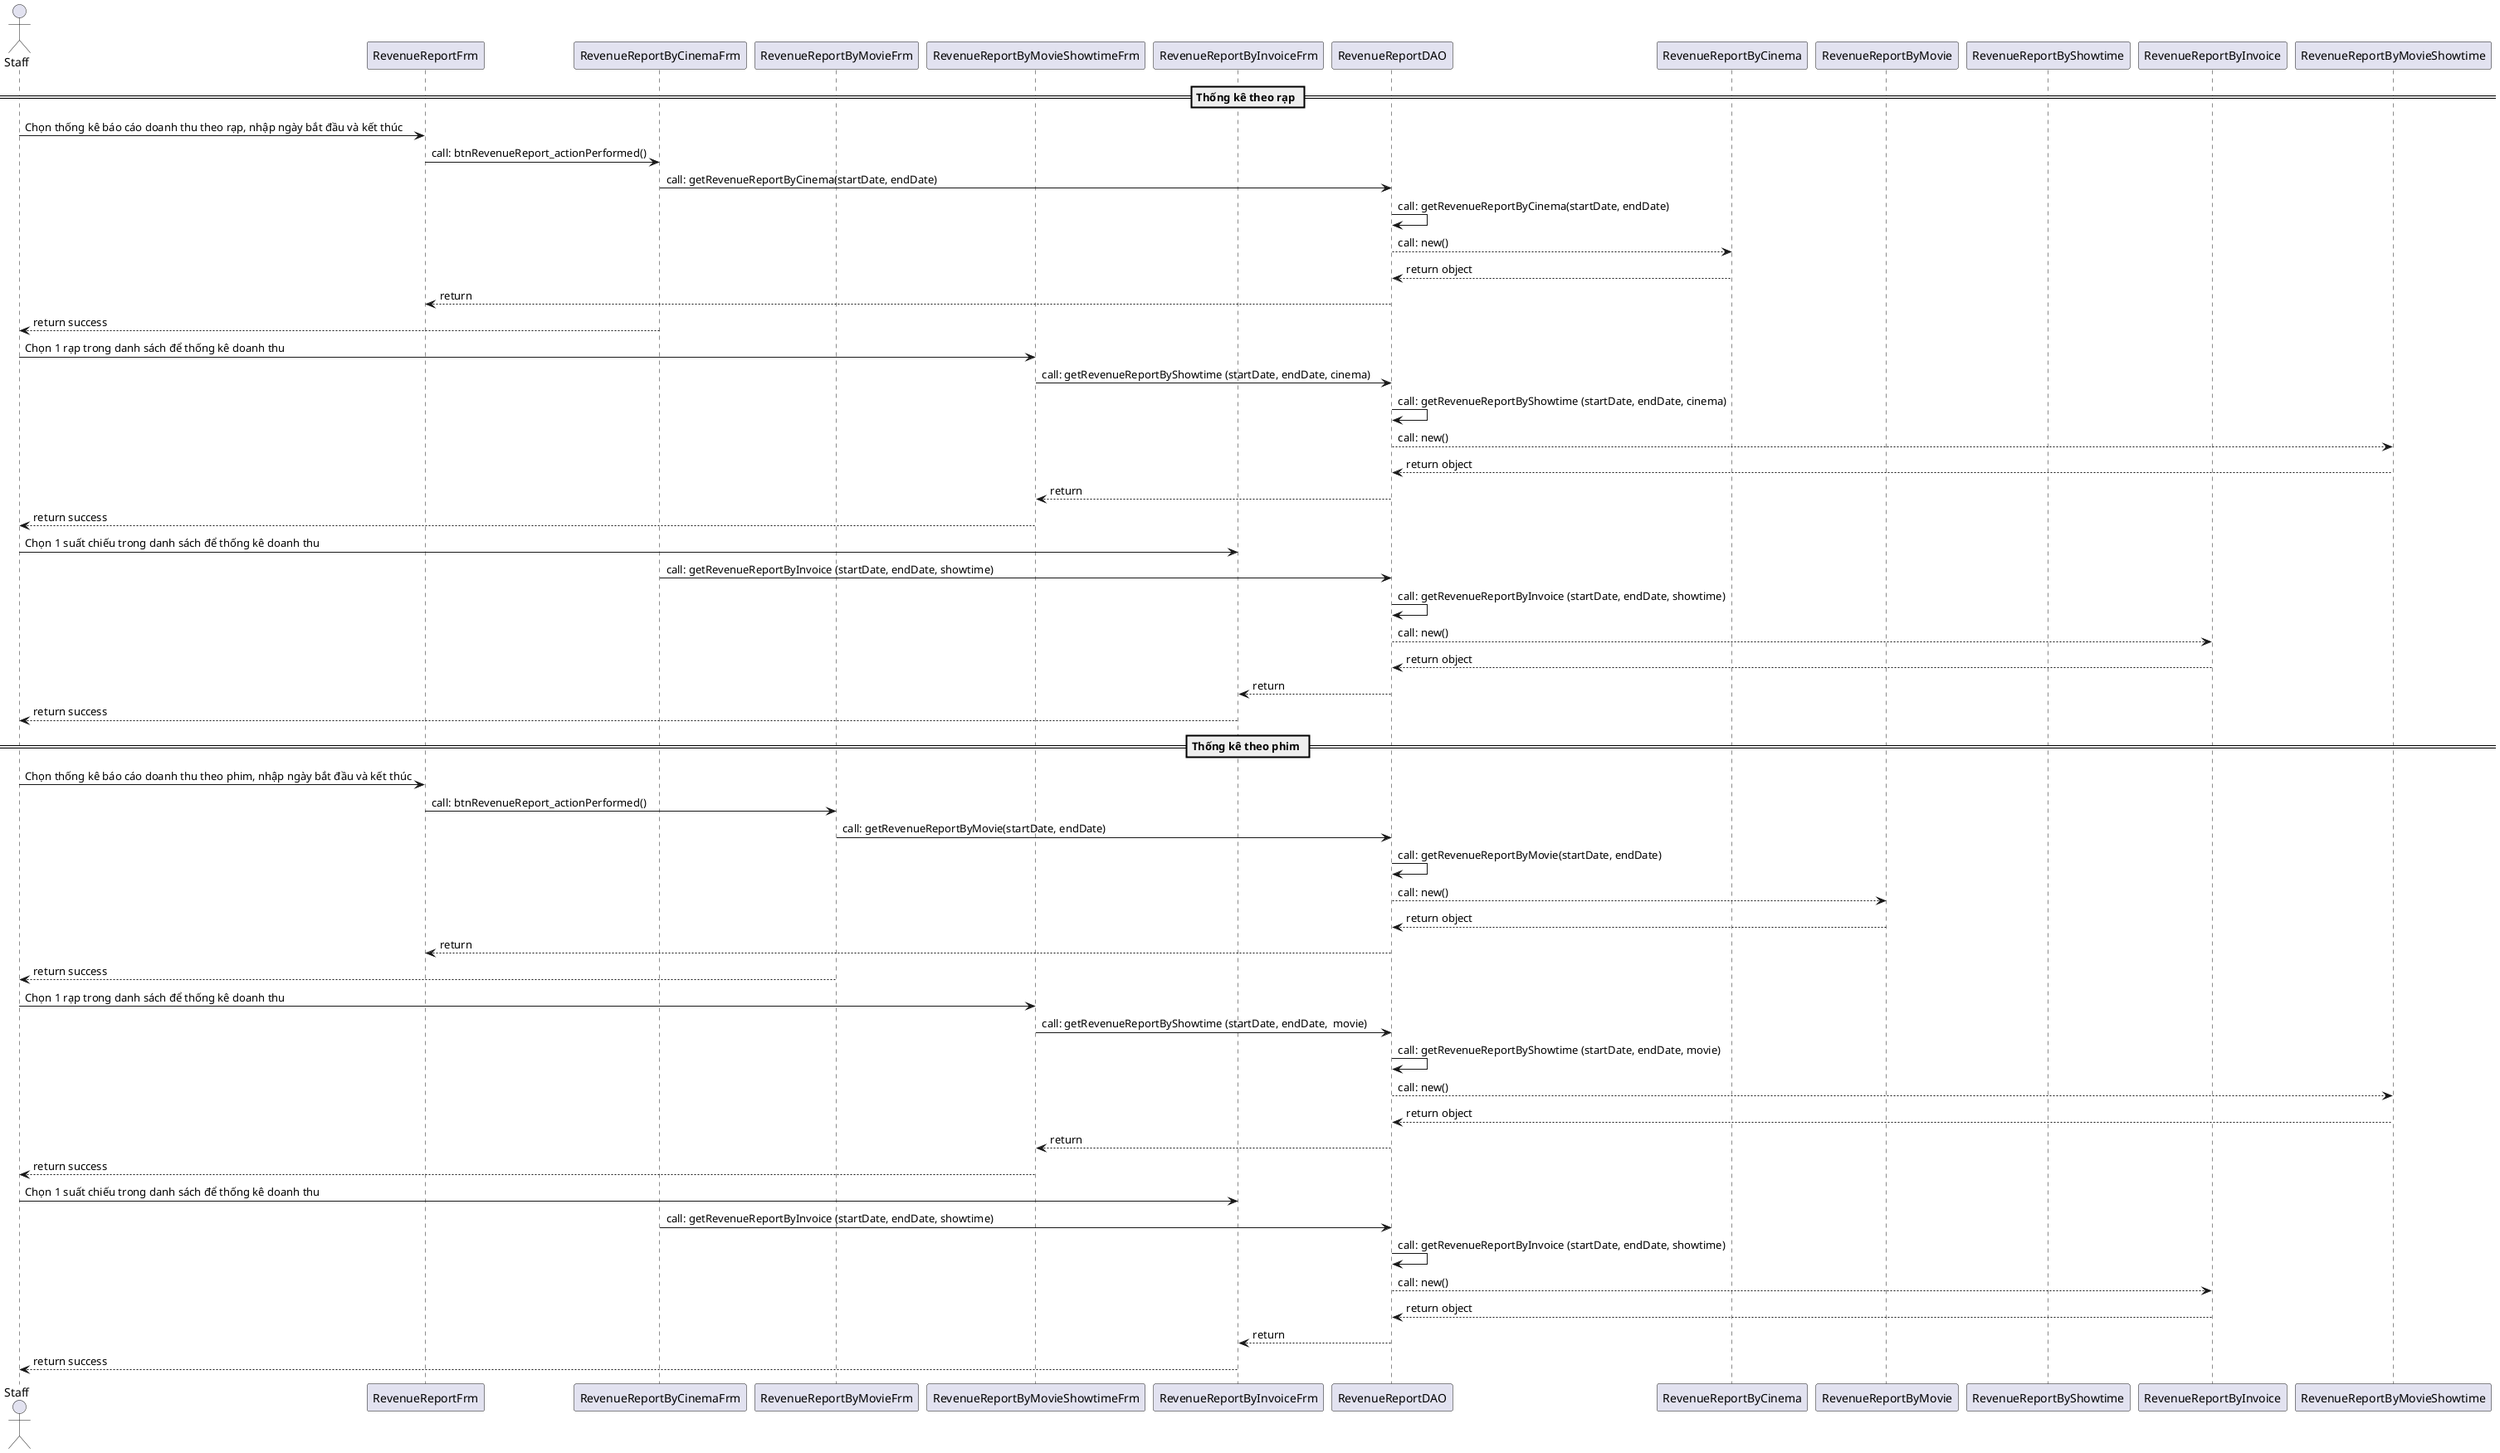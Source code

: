@startuml
actor Staff as "Staff"

participant RevenueReportFrm
participant RevenueReportByCinemaFrm
participant RevenueReportByMovieFrm
participant RevenueReportByMovieShowtimeFrm
participant RevenueReportByInvoiceFrm
participant RevenueReportDAO
participant RevenueReportByCinema
participant RevenueReportByMovie
participant RevenueReportByShowtime
participant RevenueReportByInvoice

== Thống kê theo rạp ==
Staff -> RevenueReportFrm : Chọn thống kê báo cáo doanh thu theo rạp, nhập ngày bắt đầu và kết thúc
RevenueReportFrm -> RevenueReportByCinemaFrm : call: btnRevenueReport_actionPerformed()
RevenueReportByCinemaFrm -> RevenueReportDAO : call: getRevenueReportByCinema(startDate, endDate)
RevenueReportDAO -> RevenueReportDAO : call: getRevenueReportByCinema(startDate, endDate)
RevenueReportDAO --> RevenueReportByCinema : call: new()
RevenueReportByCinema --> RevenueReportDAO : return object
RevenueReportDAO --> RevenueReportFrm : return
RevenueReportByCinemaFrm --> Staff : return success


Staff -> RevenueReportByMovieShowtimeFrm : Chọn 1 rạp trong danh sách để thống kê doanh thu
RevenueReportByMovieShowtimeFrm -> RevenueReportDAO : call: getRevenueReportByShowtime (startDate, endDate, cinema)
RevenueReportDAO -> RevenueReportDAO : call: getRevenueReportByShowtime (startDate, endDate, cinema)
RevenueReportDAO --> RevenueReportByMovieShowtime : call: new()
RevenueReportByMovieShowtime --> RevenueReportDAO : return object
RevenueReportDAO --> RevenueReportByMovieShowtimeFrm : return
RevenueReportByMovieShowtimeFrm --> Staff : return success

Staff -> RevenueReportByInvoiceFrm : Chọn 1 suất chiếu trong danh sách để thống kê doanh thu
RevenueReportByCinemaFrm -> RevenueReportDAO : call: getRevenueReportByInvoice (startDate, endDate, showtime)
RevenueReportDAO -> RevenueReportDAO : call: getRevenueReportByInvoice (startDate, endDate, showtime)
RevenueReportDAO --> RevenueReportByInvoice : call: new()
RevenueReportByInvoice --> RevenueReportDAO : return object
RevenueReportDAO --> RevenueReportByInvoiceFrm : return
RevenueReportByInvoiceFrm --> Staff : return success

== Thống kê theo phim ==
Staff -> RevenueReportFrm : Chọn thống kê báo cáo doanh thu theo phim, nhập ngày bắt đầu và kết thúc
RevenueReportFrm -> RevenueReportByMovieFrm : call: btnRevenueReport_actionPerformed()
RevenueReportByMovieFrm -> RevenueReportDAO : call: getRevenueReportByMovie(startDate, endDate)
RevenueReportDAO -> RevenueReportDAO : call: getRevenueReportByMovie(startDate, endDate)
RevenueReportDAO --> RevenueReportByMovie : call: new()
RevenueReportByMovie --> RevenueReportDAO : return object
RevenueReportDAO --> RevenueReportFrm : return
RevenueReportByMovieFrm --> Staff : return success


Staff -> RevenueReportByMovieShowtimeFrm : Chọn 1 rạp trong danh sách để thống kê doanh thu
RevenueReportByMovieShowtimeFrm -> RevenueReportDAO : call: getRevenueReportByShowtime (startDate, endDate,  movie)
RevenueReportDAO -> RevenueReportDAO : call: getRevenueReportByShowtime (startDate, endDate, movie)
RevenueReportDAO --> RevenueReportByMovieShowtime : call: new()
RevenueReportByMovieShowtime --> RevenueReportDAO : return object
RevenueReportDAO --> RevenueReportByMovieShowtimeFrm : return
RevenueReportByMovieShowtimeFrm --> Staff : return success

Staff -> RevenueReportByInvoiceFrm : Chọn 1 suất chiếu trong danh sách để thống kê doanh thu
RevenueReportByCinemaFrm -> RevenueReportDAO : call: getRevenueReportByInvoice (startDate, endDate, showtime)
RevenueReportDAO -> RevenueReportDAO : call: getRevenueReportByInvoice (startDate, endDate, showtime)
RevenueReportDAO --> RevenueReportByInvoice : call: new()
RevenueReportByInvoice --> RevenueReportDAO : return object
RevenueReportDAO --> RevenueReportByInvoiceFrm : return
RevenueReportByInvoiceFrm --> Staff : return success
@enduml
